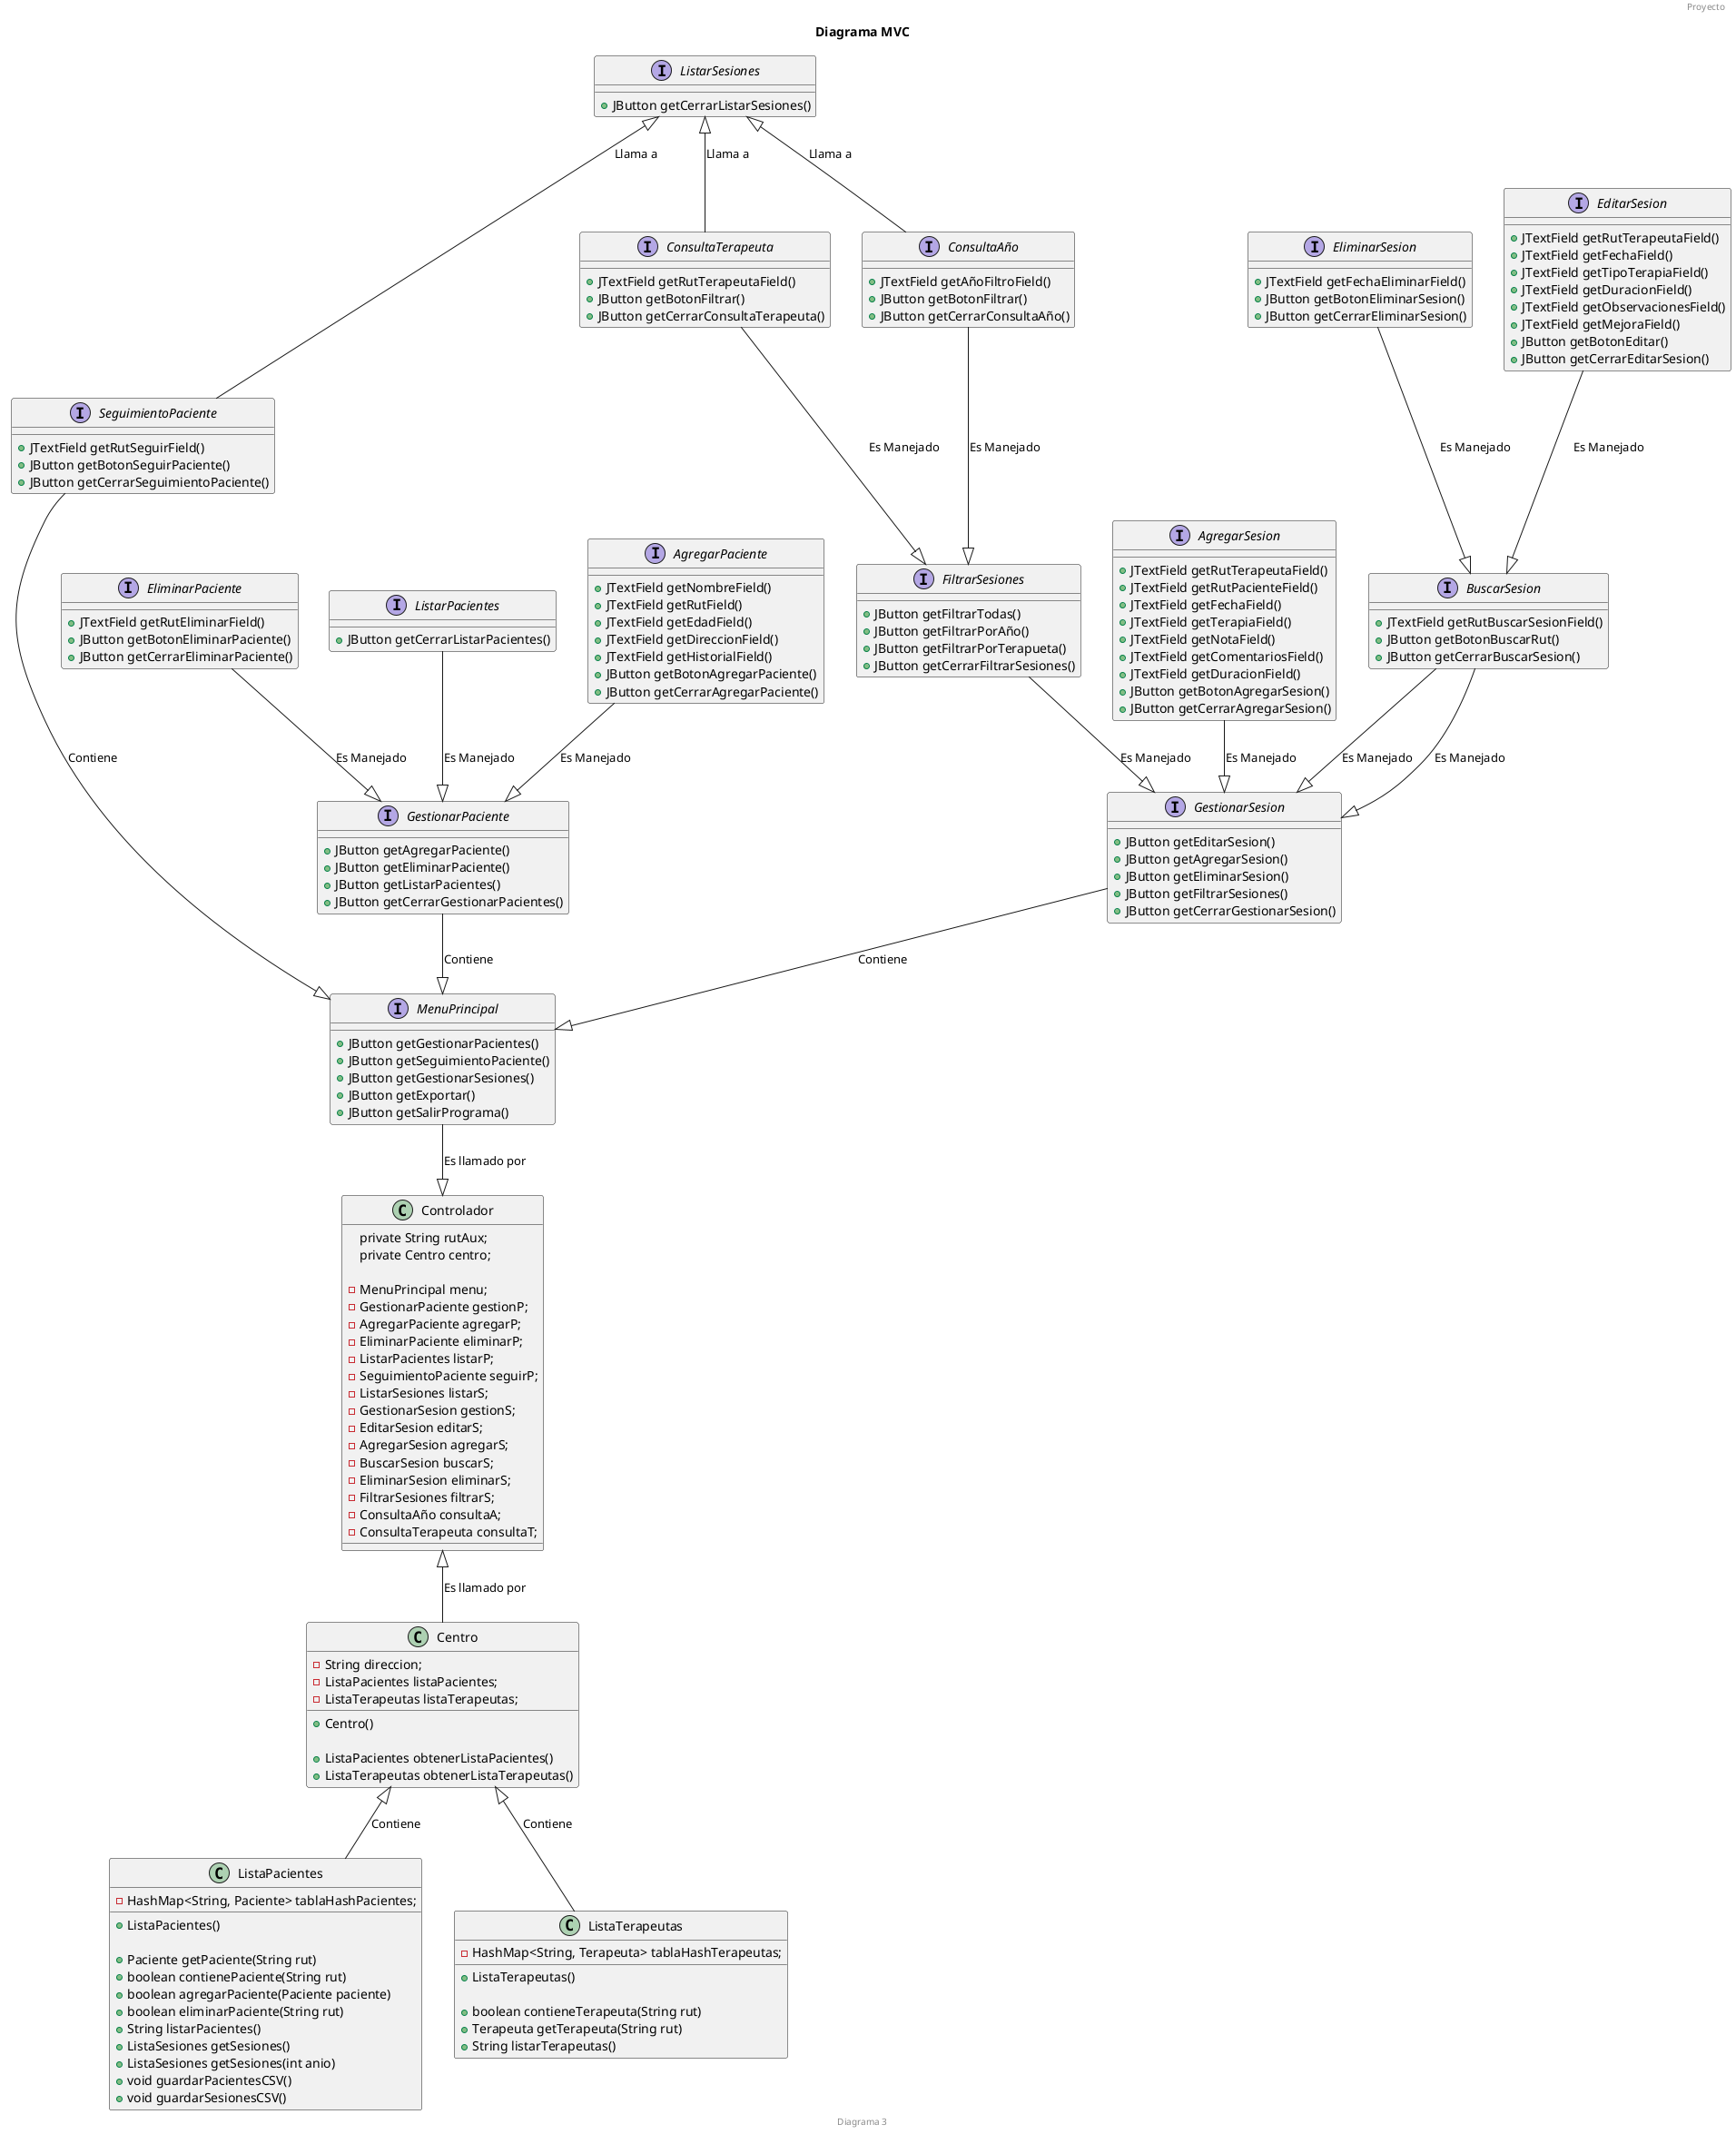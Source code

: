 @startuml Programa

title Diagrama MVC
header Proyecto
footer Diagrama 3

class Controlador {
    private String rutAux; 
    private Centro centro;

    - MenuPrincipal menu;
    - GestionarPaciente gestionP;
    - AgregarPaciente agregarP;
    - EliminarPaciente eliminarP;
    - ListarPacientes listarP;
    - SeguimientoPaciente seguirP;
    - ListarSesiones listarS;
    - GestionarSesion gestionS;
    - EditarSesion editarS;
    - AgregarSesion agregarS;
    - BuscarSesion buscarS;
    - EliminarSesion eliminarS;
    - FiltrarSesiones filtrarS;
    - ConsultaAño consultaA;
    - ConsultaTerapeuta consultaT;
}

class Centro {
    - String direccion;
    - ListaPacientes listaPacientes;
    - ListaTerapeutas listaTerapeutas;
    
    + Centro()
    
    + ListaPacientes obtenerListaPacientes()
    + ListaTerapeutas obtenerListaTerapeutas()
}

class ListaPacientes {
    - HashMap<String, Paciente> tablaHashPacientes;

    + ListaPacientes()
    
    + Paciente getPaciente(String rut)
    + boolean contienePaciente(String rut)
    + boolean agregarPaciente(Paciente paciente)
    + boolean eliminarPaciente(String rut)
    + String listarPacientes()
    + ListaSesiones getSesiones()
    + ListaSesiones getSesiones(int anio)
    + void guardarPacientesCSV()
    + void guardarSesionesCSV()
}

class ListaTerapeutas {
    - HashMap<String, Terapeuta> tablaHashTerapeutas;

    + ListaTerapeutas()

    + boolean contieneTerapeuta(String rut)
    + Terapeuta getTerapeuta(String rut)
    + String listarTerapeutas() 
}

interface MenuPrincipal {
    + JButton getGestionarPacientes()
    + JButton getSeguimientoPaciente()
    + JButton getGestionarSesiones()
    + JButton getExportar()
    + JButton getSalirPrograma()
}

interface GestionarPaciente {
    + JButton getAgregarPaciente()
    + JButton getEliminarPaciente()
    + JButton getListarPacientes()
    + JButton getCerrarGestionarPacientes()
}

interface AgregarPaciente {
    + JTextField getNombreField()
    + JTextField getRutField()
    + JTextField getEdadField()
    + JTextField getDireccionField()
    + JTextField getHistorialField()
    + JButton getBotonAgregarPaciente()
    + JButton getCerrarAgregarPaciente()
}

interface EliminarPaciente {
    + JTextField getRutEliminarField()
    + JButton getBotonEliminarPaciente()
    + JButton getCerrarEliminarPaciente()
}

interface ListarPacientes {
    + JButton getCerrarListarPacientes()
}

interface SeguimientoPaciente {
    + JTextField getRutSeguirField()
    + JButton getBotonSeguirPaciente()
    + JButton getCerrarSeguimientoPaciente()
}

interface ListarSesiones {
    + JButton getCerrarListarSesiones()
}

interface GestionarSesion {
    + JButton getEditarSesion()
    + JButton getAgregarSesion()
    + JButton getEliminarSesion()
    + JButton getFiltrarSesiones()
    + JButton getCerrarGestionarSesion()
}

interface EditarSesion {
    + JTextField getRutTerapeutaField()
    + JTextField getFechaField()
    + JTextField getTipoTerapiaField()
    + JTextField getDuracionField()
    + JTextField getObservacionesField()
    + JTextField getMejoraField()
    + JButton getBotonEditar()
    + JButton getCerrarEditarSesion()
}

interface AgregarSesion {
    + JTextField getRutTerapeutaField()
    + JTextField getRutPacienteField()
    + JTextField getFechaField()
    + JTextField getTerapiaField()
    + JTextField getNotaField()
    + JTextField getComentariosField()
    + JTextField getDuracionField()
    + JButton getBotonAgregarSesion()
    + JButton getCerrarAgregarSesion()
}

interface BuscarSesion {
    + JTextField getRutBuscarSesionField()
    + JButton getBotonBuscarRut()
    + JButton getCerrarBuscarSesion()
}

interface EliminarSesion {
    + JTextField getFechaEliminarField()
    + JButton getBotonEliminarSesion()
    + JButton getCerrarEliminarSesion()
}

interface FiltrarSesiones {
    + JButton getFiltrarTodas()
    + JButton getFiltrarPorAño()
    + JButton getFiltrarPorTerapueta()
    + JButton getCerrarFiltrarSesiones()
}

interface ConsultaAño {
    + JTextField getAñoFiltroField()
    + JButton getBotonFiltrar()
    + JButton getCerrarConsultaAño()
}

interface ConsultaTerapeuta {
    + JTextField getRutTerapeutaField()
    + JButton getBotonFiltrar()
    + JButton getCerrarConsultaTerapeuta()
}

Centro -up-|> Controlador : Es llamado por
ListaPacientes -up-|> Centro : Contiene
ListaTerapeutas -up-|> Centro : Contiene

MenuPrincipal -down-|> Controlador : Es llamado por
GestionarPaciente -down-|> MenuPrincipal : Contiene
AgregarPaciente -down-|> GestionarPaciente : Es Manejado
EliminarPaciente -down-|> GestionarPaciente : Es Manejado
ListarPacientes -down-|> GestionarPaciente : Es Manejado
SeguimientoPaciente -down-|> MenuPrincipal : Contiene
SeguimientoPaciente -up-|> ListarSesiones : Llama a
GestionarSesion -down-|> MenuPrincipal : Contiene
BuscarSesion --|> GestionarSesion : Es Manejado
EditarSesion --|> BuscarSesion : Es Manejado
AgregarSesion -down-|> GestionarSesion : Es Manejado
BuscarSesion -down-|> GestionarSesion :Es Manejado
EliminarSesion -down-|> BuscarSesion : Es Manejado
FiltrarSesiones -down-|> GestionarSesion : Es Manejado
ConsultaAño -down-|> FiltrarSesiones : Es Manejado
ConsultaAño -up-|> ListarSesiones : Llama a
ConsultaTerapeuta -down-|> FiltrarSesiones : Es Manejado
ConsultaTerapeuta -up-|> ListarSesiones : Llama a
@enduml
